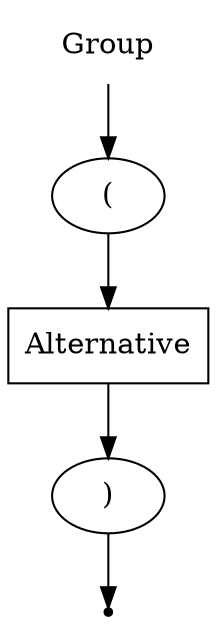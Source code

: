 digraph Group {
    start [label = "Group" shape = plaintext];
    end [label = "" shape = point];
    A [label = "(" shape = oval];
    B [label = "Alternative" shape = box];
    C [label = ")" shape = oval];
    start -> A;
    A -> B;
    B -> C;
    C -> end;
}